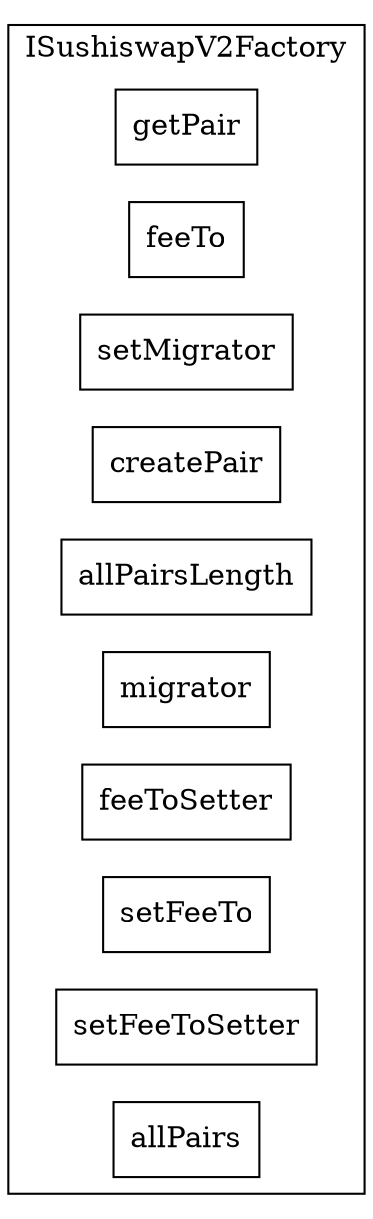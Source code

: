 strict digraph {
rankdir="LR"
node [shape=box]
subgraph cluster_1014_ISushiswapV2Factory {
label = "ISushiswapV2Factory"
"1014_getPair" [label="getPair"]
"1014_feeTo" [label="feeTo"]
"1014_setMigrator" [label="setMigrator"]
"1014_createPair" [label="createPair"]
"1014_allPairsLength" [label="allPairsLength"]
"1014_migrator" [label="migrator"]
"1014_feeToSetter" [label="feeToSetter"]
"1014_setFeeTo" [label="setFeeTo"]
"1014_setFeeToSetter" [label="setFeeToSetter"]
"1014_allPairs" [label="allPairs"]
}subgraph cluster_solidity {
label = "[Solidity]"
}
}